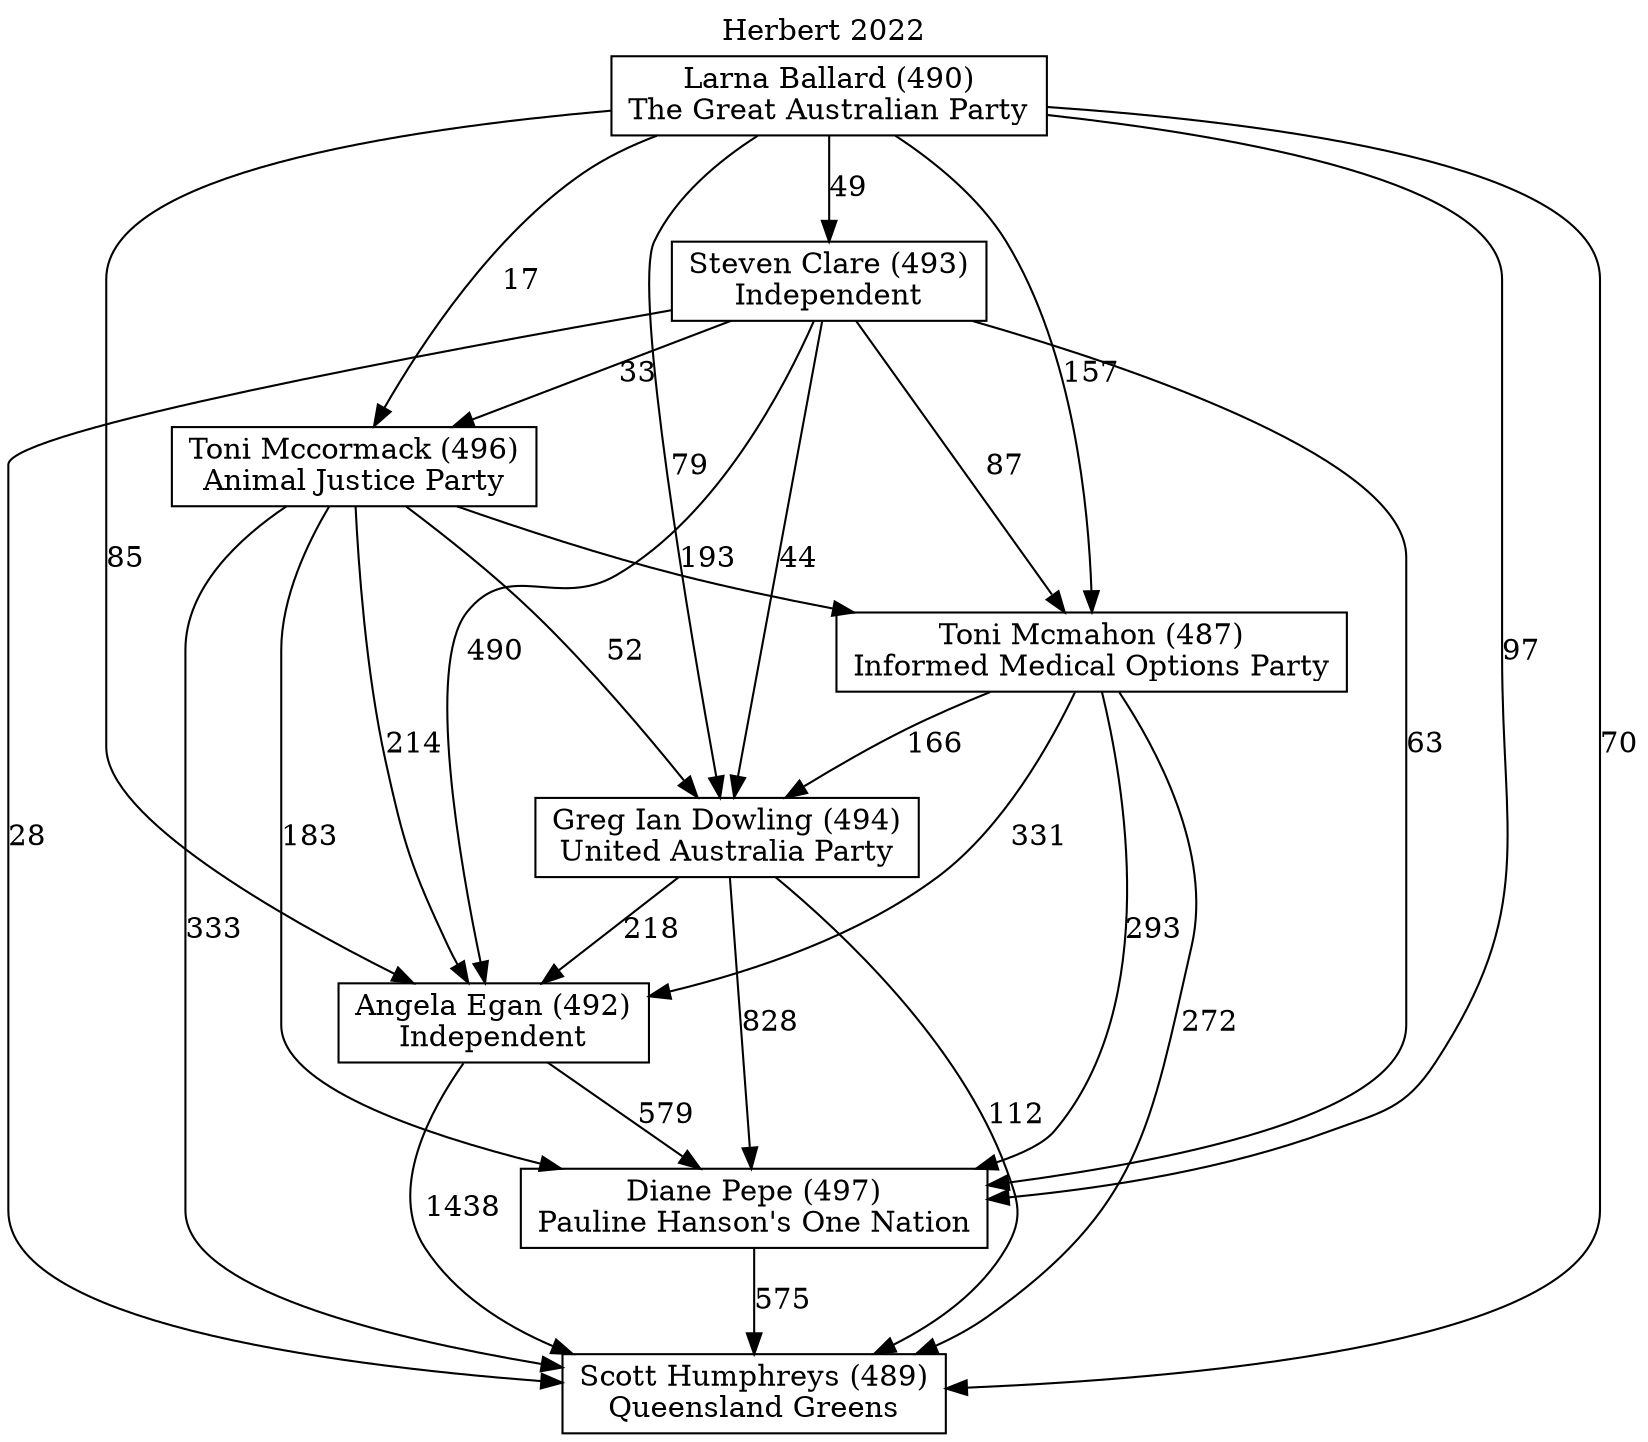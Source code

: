 // House preference flow
digraph "Scott Humphreys (489)_Herbert_2022" {
	graph [label="Herbert 2022" labelloc=t mclimit=10]
	node [shape=box]
	"Toni Mccormack (496)" [label="Toni Mccormack (496)
Animal Justice Party"]
	"Diane Pepe (497)" [label="Diane Pepe (497)
Pauline Hanson's One Nation"]
	"Larna Ballard (490)" [label="Larna Ballard (490)
The Great Australian Party"]
	"Steven Clare (493)" [label="Steven Clare (493)
Independent"]
	"Greg Ian Dowling (494)" [label="Greg Ian Dowling (494)
United Australia Party"]
	"Toni Mcmahon (487)" [label="Toni Mcmahon (487)
Informed Medical Options Party"]
	"Scott Humphreys (489)" [label="Scott Humphreys (489)
Queensland Greens"]
	"Angela Egan (492)" [label="Angela Egan (492)
Independent"]
	"Toni Mcmahon (487)" -> "Scott Humphreys (489)" [label=272]
	"Greg Ian Dowling (494)" -> "Diane Pepe (497)" [label=828]
	"Toni Mccormack (496)" -> "Toni Mcmahon (487)" [label=193]
	"Steven Clare (493)" -> "Scott Humphreys (489)" [label=28]
	"Larna Ballard (490)" -> "Toni Mccormack (496)" [label=17]
	"Toni Mccormack (496)" -> "Scott Humphreys (489)" [label=333]
	"Steven Clare (493)" -> "Diane Pepe (497)" [label=63]
	"Larna Ballard (490)" -> "Greg Ian Dowling (494)" [label=79]
	"Larna Ballard (490)" -> "Angela Egan (492)" [label=85]
	"Steven Clare (493)" -> "Greg Ian Dowling (494)" [label=44]
	"Toni Mcmahon (487)" -> "Greg Ian Dowling (494)" [label=166]
	"Larna Ballard (490)" -> "Toni Mcmahon (487)" [label=157]
	"Toni Mccormack (496)" -> "Angela Egan (492)" [label=214]
	"Toni Mccormack (496)" -> "Diane Pepe (497)" [label=183]
	"Toni Mcmahon (487)" -> "Angela Egan (492)" [label=331]
	"Toni Mcmahon (487)" -> "Diane Pepe (497)" [label=293]
	"Larna Ballard (490)" -> "Scott Humphreys (489)" [label=70]
	"Larna Ballard (490)" -> "Diane Pepe (497)" [label=97]
	"Greg Ian Dowling (494)" -> "Scott Humphreys (489)" [label=112]
	"Toni Mccormack (496)" -> "Greg Ian Dowling (494)" [label=52]
	"Larna Ballard (490)" -> "Steven Clare (493)" [label=49]
	"Steven Clare (493)" -> "Angela Egan (492)" [label=490]
	"Steven Clare (493)" -> "Toni Mccormack (496)" [label=33]
	"Greg Ian Dowling (494)" -> "Angela Egan (492)" [label=218]
	"Steven Clare (493)" -> "Toni Mcmahon (487)" [label=87]
	"Angela Egan (492)" -> "Scott Humphreys (489)" [label=1438]
	"Angela Egan (492)" -> "Diane Pepe (497)" [label=579]
	"Diane Pepe (497)" -> "Scott Humphreys (489)" [label=575]
}
